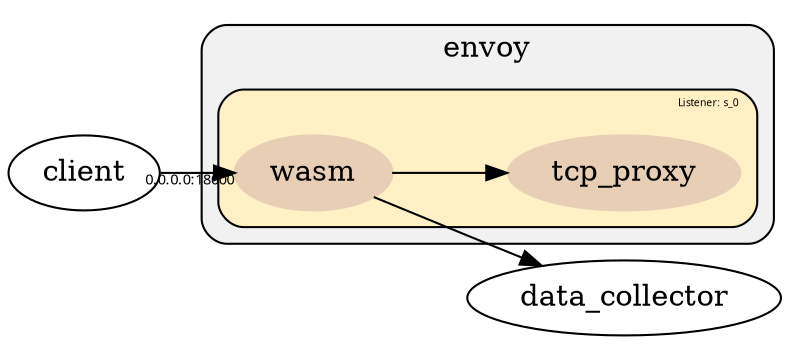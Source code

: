 // graph
digraph {
	graph [compound=true dpi=300 rankdir=LR style=rounded]
	client [label=client]
	// INBOUND [label=inbound]
	// OUTBOUND [label=outbound]
    wasm_log [label="data_collector"]
	node [color="#E8CEB5" style=filled]
	client -> "s_0filter chain No. 0wasm" [fontname="Hack Nerd Font Mono" fontsize="7pt" headlabel="0.0.0.0:18000"]
    "s_0filter chain No. 0wasm" -> wasm_log
    
	// client -> "s_1filter chain No. 0http_connection_managerrouter" [fontname="Hack Nerd Font Mono" fontsize="8pt" headlabel="127.0.0.1:8099"]
	subgraph cluster_envoy {
		bgcolor="#F1F1F1" label=envoy
		subgraph cluster_s_0 {
			bgcolor="#FFF0C5" fontname="Hack Nerd Font Mono" fontsize="5pt" label="Listener: s_0" labeljust=r
			subgraph "s_0filter chain No. 0" {
				bgcolor="#C7DEF1" label="filter chain No. 0"
				"s_0filter chain No. 0wasm" [label=wasm]
				"s_0filter chain No. 0tcp_proxy" [label=tcp_proxy]
				"s_0filter chain No. 0wasm" -> "s_0filter chain No. 0tcp_proxy"
			}
		}
		// subgraph cluster_s_1 {
		// 	bgcolor="#FFF0C5" fontname="Hack Nerd Font Mono" fontsize="5pt" label="Listener: s_1" labeljust=r
		// 	subgraph "s_1filter chain No. 0" {
		// 		bgcolor="#C7DEF1" label="filter chain No. 0"
		// 		subgraph "cluster_s_1filter chain No. 0http_connection_manager" {
		// 			label=http_connection_manager
		// 			node [bgcolor="#E8CEB5"]
		// 			"s_1filter chain No. 0http_connection_managerrouter" [label=router]
		// 		}
		// 	}
		// }
	}
}

